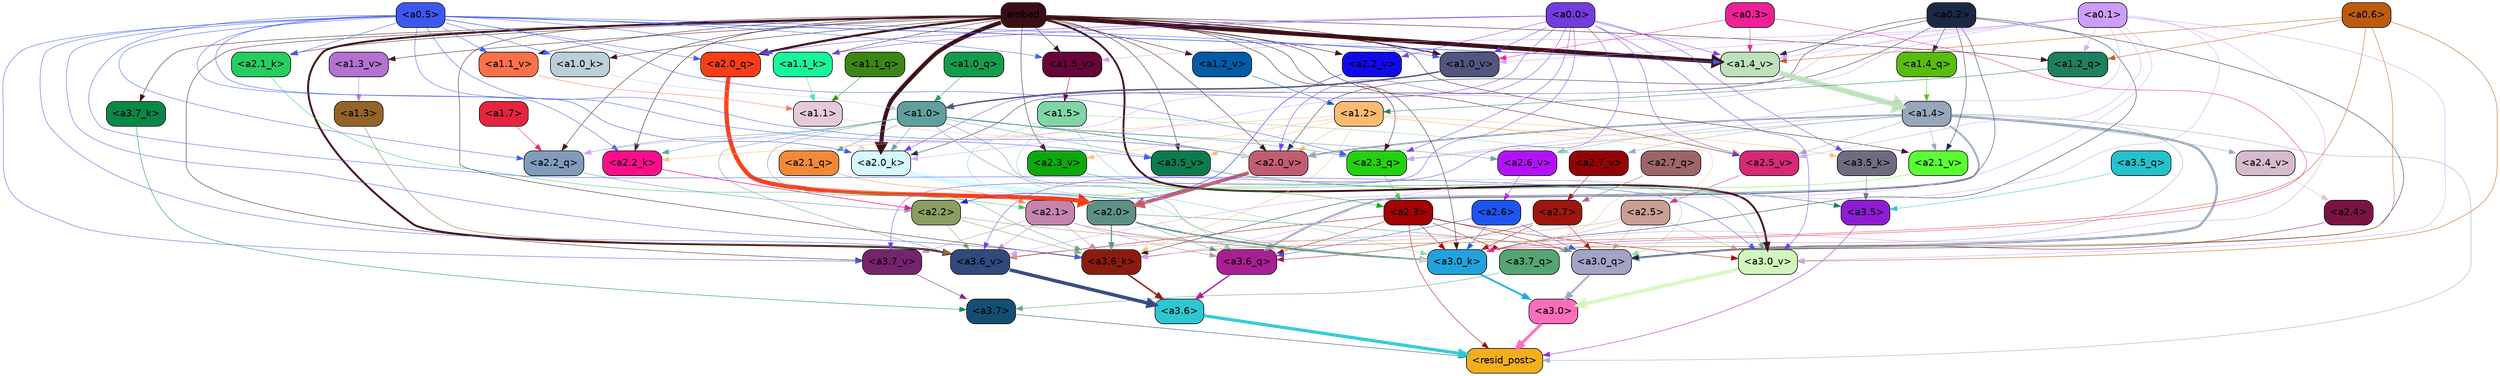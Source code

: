 strict digraph "" {
	graph [bgcolor=transparent,
		layout=dot,
		overlap=false,
		splines=true
	];
	"<a3.7>"	[color=black,
		fillcolor="#144e72",
		fontname=Helvetica,
		shape=box,
		style="filled, rounded"];
	"<resid_post>"	[color=black,
		fillcolor="#f2ae1d",
		fontname=Helvetica,
		shape=box,
		style="filled, rounded"];
	"<a3.7>" -> "<resid_post>"	[color="#144e72",
		penwidth=0.6239100098609924];
	"<a3.6>"	[color=black,
		fillcolor="#2cc8d2",
		fontname=Helvetica,
		shape=box,
		style="filled, rounded"];
	"<a3.6>" -> "<resid_post>"	[color="#2cc8d2",
		penwidth=4.569062113761902];
	"<a3.5>"	[color=black,
		fillcolor="#901bd5",
		fontname=Helvetica,
		shape=box,
		style="filled, rounded"];
	"<a3.5>" -> "<resid_post>"	[color="#901bd5",
		penwidth=0.6];
	"<a3.0>"	[color=black,
		fillcolor="#fc6dbb",
		fontname=Helvetica,
		shape=box,
		style="filled, rounded"];
	"<a3.0>" -> "<resid_post>"	[color="#fc6dbb",
		penwidth=4.283544182777405];
	"<a2.3>"	[color=black,
		fillcolor="#a40103",
		fontname=Helvetica,
		shape=box,
		style="filled, rounded"];
	"<a2.3>" -> "<resid_post>"	[color="#a40103",
		penwidth=0.6];
	"<a3.7_q>"	[color=black,
		fillcolor="#54a474",
		fontname=Helvetica,
		shape=box,
		style="filled, rounded"];
	"<a2.3>" -> "<a3.7_q>"	[color="#a40103",
		penwidth=0.6];
	"<a3.6_q>"	[color=black,
		fillcolor="#a91e94",
		fontname=Helvetica,
		shape=box,
		style="filled, rounded"];
	"<a2.3>" -> "<a3.6_q>"	[color="#a40103",
		penwidth=0.6];
	"<a3.0_q>"	[color=black,
		fillcolor="#a3a2c7",
		fontname=Helvetica,
		shape=box,
		style="filled, rounded"];
	"<a2.3>" -> "<a3.0_q>"	[color="#a40103",
		penwidth=0.6];
	"<a3.0_k>"	[color=black,
		fillcolor="#21a2de",
		fontname=Helvetica,
		shape=box,
		style="filled, rounded"];
	"<a2.3>" -> "<a3.0_k>"	[color="#a40103",
		penwidth=0.6];
	"<a3.6_v>"	[color=black,
		fillcolor="#32497c",
		fontname=Helvetica,
		shape=box,
		style="filled, rounded"];
	"<a2.3>" -> "<a3.6_v>"	[color="#a40103",
		penwidth=0.6];
	"<a3.0_v>"	[color=black,
		fillcolor="#d1f6bb",
		fontname=Helvetica,
		shape=box,
		style="filled, rounded"];
	"<a2.3>" -> "<a3.0_v>"	[color="#a40103",
		penwidth=0.6];
	"<a1.4>"	[color=black,
		fillcolor="#97a6b9",
		fontname=Helvetica,
		shape=box,
		style="filled, rounded"];
	"<a1.4>" -> "<resid_post>"	[color="#97a6b9",
		penwidth=0.6];
	"<a1.4>" -> "<a3.7_q>"	[color="#97a6b9",
		penwidth=0.6];
	"<a1.4>" -> "<a3.6_q>"	[color="#97a6b9",
		penwidth=2.6908124685287476];
	"<a1.4>" -> "<a3.0_q>"	[color="#97a6b9",
		penwidth=3.32076895236969];
	"<a2.3_q>"	[color=black,
		fillcolor="#22d20f",
		fontname=Helvetica,
		shape=box,
		style="filled, rounded"];
	"<a1.4>" -> "<a2.3_q>"	[color="#97a6b9",
		penwidth=0.6];
	"<a2.7_v>"	[color=black,
		fillcolor="#930306",
		fontname=Helvetica,
		shape=box,
		style="filled, rounded"];
	"<a1.4>" -> "<a2.7_v>"	[color="#97a6b9",
		penwidth=0.6];
	"<a2.6_v>"	[color=black,
		fillcolor="#b510fe",
		fontname=Helvetica,
		shape=box,
		style="filled, rounded"];
	"<a1.4>" -> "<a2.6_v>"	[color="#97a6b9",
		penwidth=0.6];
	"<a2.5_v>"	[color=black,
		fillcolor="#d82876",
		fontname=Helvetica,
		shape=box,
		style="filled, rounded"];
	"<a1.4>" -> "<a2.5_v>"	[color="#97a6b9",
		penwidth=0.6];
	"<a2.4_v>"	[color=black,
		fillcolor="#d5bbcb",
		fontname=Helvetica,
		shape=box,
		style="filled, rounded"];
	"<a1.4>" -> "<a2.4_v>"	[color="#97a6b9",
		penwidth=0.6];
	"<a2.1_v>"	[color=black,
		fillcolor="#59fe32",
		fontname=Helvetica,
		shape=box,
		style="filled, rounded"];
	"<a1.4>" -> "<a2.1_v>"	[color="#97a6b9",
		penwidth=0.6];
	"<a2.0_v>"	[color=black,
		fillcolor="#c25c72",
		fontname=Helvetica,
		shape=box,
		style="filled, rounded"];
	"<a1.4>" -> "<a2.0_v>"	[color="#97a6b9",
		penwidth=2.3065454959869385];
	"<a3.7_q>" -> "<a3.7>"	[color="#54a474",
		penwidth=0.6];
	"<a3.6_q>" -> "<a3.6>"	[color="#a91e94",
		penwidth=2.03758105635643];
	"<a3.5_q>"	[color=black,
		fillcolor="#24c1ce",
		fontname=Helvetica,
		shape=box,
		style="filled, rounded"];
	"<a3.5_q>" -> "<a3.5>"	[color="#24c1ce",
		penwidth=0.6];
	"<a3.0_q>" -> "<a3.0>"	[color="#a3a2c7",
		penwidth=2.8638100624084473];
	"<a3.7_k>"	[color=black,
		fillcolor="#098746",
		fontname=Helvetica,
		shape=box,
		style="filled, rounded"];
	"<a3.7_k>" -> "<a3.7>"	[color="#098746",
		penwidth=0.6];
	"<a3.6_k>"	[color=black,
		fillcolor="#8b1b0d",
		fontname=Helvetica,
		shape=box,
		style="filled, rounded"];
	"<a3.6_k>" -> "<a3.6>"	[color="#8b1b0d",
		penwidth=2.174198240041733];
	"<a3.5_k>"	[color=black,
		fillcolor="#6f6c81",
		fontname=Helvetica,
		shape=box,
		style="filled, rounded"];
	"<a3.5_k>" -> "<a3.5>"	[color="#6f6c81",
		penwidth=0.6];
	"<a3.0_k>" -> "<a3.0>"	[color="#21a2de",
		penwidth=2.6274144649505615];
	"<a3.7_v>"	[color=black,
		fillcolor="#76236d",
		fontname=Helvetica,
		shape=box,
		style="filled, rounded"];
	"<a3.7_v>" -> "<a3.7>"	[color="#76236d",
		penwidth=0.6];
	"<a3.6_v>" -> "<a3.6>"	[color="#32497c",
		penwidth=5.002329230308533];
	"<a3.5_v>"	[color=black,
		fillcolor="#0d7b4d",
		fontname=Helvetica,
		shape=box,
		style="filled, rounded"];
	"<a3.5_v>" -> "<a3.5>"	[color="#0d7b4d",
		penwidth=0.6];
	"<a3.0_v>" -> "<a3.0>"	[color="#d1f6bb",
		penwidth=5.188832879066467];
	"<a2.7>"	[color=black,
		fillcolor="#9e160d",
		fontname=Helvetica,
		shape=box,
		style="filled, rounded"];
	"<a2.7>" -> "<a3.6_q>"	[color="#9e160d",
		penwidth=0.6];
	"<a2.7>" -> "<a3.0_q>"	[color="#9e160d",
		penwidth=0.6];
	"<a2.7>" -> "<a3.0_k>"	[color="#9e160d",
		penwidth=0.6];
	"<a2.6>"	[color=black,
		fillcolor="#1e55f0",
		fontname=Helvetica,
		shape=box,
		style="filled, rounded"];
	"<a2.6>" -> "<a3.6_q>"	[color="#1e55f0",
		penwidth=0.6];
	"<a2.6>" -> "<a3.0_q>"	[color="#1e55f0",
		penwidth=0.6];
	"<a2.6>" -> "<a3.0_k>"	[color="#1e55f0",
		penwidth=0.6];
	"<a2.1>"	[color=black,
		fillcolor="#c484af",
		fontname=Helvetica,
		shape=box,
		style="filled, rounded"];
	"<a2.1>" -> "<a3.6_q>"	[color="#c484af",
		penwidth=0.6];
	"<a2.1>" -> "<a3.0_q>"	[color="#c484af",
		penwidth=0.6];
	"<a2.1>" -> "<a3.6_k>"	[color="#c484af",
		penwidth=0.6];
	"<a2.1>" -> "<a3.0_k>"	[color="#c484af",
		penwidth=0.6];
	"<a2.1>" -> "<a3.7_v>"	[color="#c484af",
		penwidth=0.6];
	"<a2.1>" -> "<a3.6_v>"	[color="#c484af",
		penwidth=0.6];
	"<a2.0>"	[color=black,
		fillcolor="#5c9184",
		fontname=Helvetica,
		shape=box,
		style="filled, rounded"];
	"<a2.0>" -> "<a3.6_q>"	[color="#5c9184",
		penwidth=0.6];
	"<a2.0>" -> "<a3.0_q>"	[color="#5c9184",
		penwidth=0.6];
	"<a2.0>" -> "<a3.6_k>"	[color="#5c9184",
		penwidth=1.6254686117172241];
	"<a2.0>" -> "<a3.0_k>"	[color="#5c9184",
		penwidth=2.182972814887762];
	"<a1.5>"	[color=black,
		fillcolor="#80d5a7",
		fontname=Helvetica,
		shape=box,
		style="filled, rounded"];
	"<a1.5>" -> "<a3.6_q>"	[color="#80d5a7",
		penwidth=0.6];
	"<a1.5>" -> "<a3.0_q>"	[color="#80d5a7",
		penwidth=0.6];
	"<a1.5>" -> "<a3.0_k>"	[color="#80d5a7",
		penwidth=0.6];
	"<a1.5>" -> "<a2.7_v>"	[color="#80d5a7",
		penwidth=0.6];
	"<a2.5>"	[color=black,
		fillcolor="#cb9e95",
		fontname=Helvetica,
		shape=box,
		style="filled, rounded"];
	"<a2.5>" -> "<a3.0_q>"	[color="#cb9e95",
		penwidth=0.6];
	"<a2.5>" -> "<a3.0_k>"	[color="#cb9e95",
		penwidth=0.6];
	"<a2.5>" -> "<a3.6_v>"	[color="#cb9e95",
		penwidth=0.6];
	"<a2.5>" -> "<a3.0_v>"	[color="#cb9e95",
		penwidth=0.6];
	"<a2.4>"	[color=black,
		fillcolor="#7a1343",
		fontname=Helvetica,
		shape=box,
		style="filled, rounded"];
	"<a2.4>" -> "<a3.0_q>"	[color="#7a1343",
		penwidth=0.6];
	"<a0.2>"	[color=black,
		fillcolor="#1b2844",
		fontname=Helvetica,
		shape=box,
		style="filled, rounded"];
	"<a0.2>" -> "<a3.0_q>"	[color="#1b2844",
		penwidth=0.6];
	"<a0.2>" -> "<a3.6_k>"	[color="#1b2844",
		penwidth=0.6];
	"<a0.2>" -> "<a3.0_k>"	[color="#1b2844",
		penwidth=0.6];
	"<a2.0_k>"	[color=black,
		fillcolor="#d5f7fe",
		fontname=Helvetica,
		shape=box,
		style="filled, rounded"];
	"<a0.2>" -> "<a2.0_k>"	[color="#1b2844",
		penwidth=0.6];
	"<a0.2>" -> "<a2.1_v>"	[color="#1b2844",
		penwidth=0.6];
	"<a0.2>" -> "<a2.0_v>"	[color="#1b2844",
		penwidth=0.6];
	"<a1.4_q>"	[color=black,
		fillcolor="#59bc0e",
		fontname=Helvetica,
		shape=box,
		style="filled, rounded"];
	"<a0.2>" -> "<a1.4_q>"	[color="#1b2844",
		penwidth=0.6];
	"<a1.4_v>"	[color=black,
		fillcolor="#bde1bb",
		fontname=Helvetica,
		shape=box,
		style="filled, rounded"];
	"<a0.2>" -> "<a1.4_v>"	[color="#1b2844",
		penwidth=0.6];
	embed	[color=black,
		fillcolor="#3a0e14",
		fontname=Helvetica,
		shape=box,
		style="filled, rounded"];
	embed -> "<a3.7_k>"	[color="#3a0e14",
		penwidth=0.6];
	embed -> "<a3.6_k>"	[color="#3a0e14",
		penwidth=0.6];
	embed -> "<a3.0_k>"	[color="#3a0e14",
		penwidth=0.6];
	embed -> "<a3.7_v>"	[color="#3a0e14",
		penwidth=0.6];
	embed -> "<a3.6_v>"	[color="#3a0e14",
		penwidth=2.809220314025879];
	embed -> "<a3.5_v>"	[color="#3a0e14",
		penwidth=0.6];
	embed -> "<a3.0_v>"	[color="#3a0e14",
		penwidth=2.754121422767639];
	embed -> "<a2.3_q>"	[color="#3a0e14",
		penwidth=0.6];
	"<a2.2_q>"	[color=black,
		fillcolor="#819cbb",
		fontname=Helvetica,
		shape=box,
		style="filled, rounded"];
	embed -> "<a2.2_q>"	[color="#3a0e14",
		penwidth=0.6];
	"<a2.0_q>"	[color=black,
		fillcolor="#f63e18",
		fontname=Helvetica,
		shape=box,
		style="filled, rounded"];
	embed -> "<a2.0_q>"	[color="#3a0e14",
		penwidth=3.102177858352661];
	"<a2.2_k>"	[color=black,
		fillcolor="#fd0d8c",
		fontname=Helvetica,
		shape=box,
		style="filled, rounded"];
	embed -> "<a2.2_k>"	[color="#3a0e14",
		penwidth=0.6805839538574219];
	"<a2.1_k>"	[color=black,
		fillcolor="#28cd62",
		fontname=Helvetica,
		shape=box,
		style="filled, rounded"];
	embed -> "<a2.1_k>"	[color="#3a0e14",
		penwidth=0.6];
	embed -> "<a2.0_k>"	[color="#3a0e14",
		penwidth=5.977519929409027];
	embed -> "<a2.5_v>"	[color="#3a0e14",
		penwidth=0.6];
	"<a2.3_v>"	[color=black,
		fillcolor="#0ca90d",
		fontname=Helvetica,
		shape=box,
		style="filled, rounded"];
	embed -> "<a2.3_v>"	[color="#3a0e14",
		penwidth=0.6];
	"<a2.2_v>"	[color=black,
		fillcolor="#100aeb",
		fontname=Helvetica,
		shape=box,
		style="filled, rounded"];
	embed -> "<a2.2_v>"	[color="#3a0e14",
		penwidth=0.6436443328857422];
	embed -> "<a2.1_v>"	[color="#3a0e14",
		penwidth=0.6];
	embed -> "<a2.0_v>"	[color="#3a0e14",
		penwidth=0.6];
	"<a1.2_q>"	[color=black,
		fillcolor="#1e805e",
		fontname=Helvetica,
		shape=box,
		style="filled, rounded"];
	embed -> "<a1.2_q>"	[color="#3a0e14",
		penwidth=0.6224298477172852];
	"<a1.1_k>"	[color=black,
		fillcolor="#18f59b",
		fontname=Helvetica,
		shape=box,
		style="filled, rounded"];
	embed -> "<a1.1_k>"	[color="#3a0e14",
		penwidth=0.6];
	"<a1.0_k>"	[color=black,
		fillcolor="#bbcfd9",
		fontname=Helvetica,
		shape=box,
		style="filled, rounded"];
	embed -> "<a1.0_k>"	[color="#3a0e14",
		penwidth=0.6];
	"<a1.5_v>"	[color=black,
		fillcolor="#68053a",
		fontname=Helvetica,
		shape=box,
		style="filled, rounded"];
	embed -> "<a1.5_v>"	[color="#3a0e14",
		penwidth=0.6];
	embed -> "<a1.4_v>"	[color="#3a0e14",
		penwidth=6.155339062213898];
	"<a1.3_v>"	[color=black,
		fillcolor="#b272cf",
		fontname=Helvetica,
		shape=box,
		style="filled, rounded"];
	embed -> "<a1.3_v>"	[color="#3a0e14",
		penwidth=0.6];
	"<a1.2_v>"	[color=black,
		fillcolor="#025ba6",
		fontname=Helvetica,
		shape=box,
		style="filled, rounded"];
	embed -> "<a1.2_v>"	[color="#3a0e14",
		penwidth=0.6];
	"<a1.1_v>"	[color=black,
		fillcolor="#fb714a",
		fontname=Helvetica,
		shape=box,
		style="filled, rounded"];
	embed -> "<a1.1_v>"	[color="#3a0e14",
		penwidth=0.6];
	"<a1.0_v>"	[color=black,
		fillcolor="#51557f",
		fontname=Helvetica,
		shape=box,
		style="filled, rounded"];
	embed -> "<a1.0_v>"	[color="#3a0e14",
		penwidth=1.3890299797058105];
	"<a2.2>"	[color=black,
		fillcolor="#8a9e60",
		fontname=Helvetica,
		shape=box,
		style="filled, rounded"];
	"<a2.2>" -> "<a3.6_k>"	[color="#8a9e60",
		penwidth=0.6];
	"<a2.2>" -> "<a3.0_k>"	[color="#8a9e60",
		penwidth=0.6065438985824585];
	"<a2.2>" -> "<a3.6_v>"	[color="#8a9e60",
		penwidth=0.6];
	"<a1.2>"	[color=black,
		fillcolor="#fdbb71",
		fontname=Helvetica,
		shape=box,
		style="filled, rounded"];
	"<a1.2>" -> "<a3.6_k>"	[color="#fdbb71",
		penwidth=0.6];
	"<a1.2>" -> "<a3.5_k>"	[color="#fdbb71",
		penwidth=0.6];
	"<a1.2>" -> "<a3.0_k>"	[color="#fdbb71",
		penwidth=0.6];
	"<a1.2>" -> "<a3.5_v>"	[color="#fdbb71",
		penwidth=0.6];
	"<a1.2>" -> "<a2.2_k>"	[color="#fdbb71",
		penwidth=0.6];
	"<a1.2>" -> "<a2.5_v>"	[color="#fdbb71",
		penwidth=0.6];
	"<a1.2>" -> "<a2.3_v>"	[color="#fdbb71",
		penwidth=0.6];
	"<a1.2>" -> "<a2.0_v>"	[color="#fdbb71",
		penwidth=0.6];
	"<a1.0>"	[color=black,
		fillcolor="#609f9c",
		fontname=Helvetica,
		shape=box,
		style="filled, rounded"];
	"<a1.0>" -> "<a3.6_k>"	[color="#609f9c",
		penwidth=0.6];
	"<a1.0>" -> "<a3.0_k>"	[color="#609f9c",
		penwidth=0.6];
	"<a1.0>" -> "<a3.6_v>"	[color="#609f9c",
		penwidth=0.6];
	"<a1.0>" -> "<a3.5_v>"	[color="#609f9c",
		penwidth=0.6];
	"<a1.0>" -> "<a3.0_v>"	[color="#609f9c",
		penwidth=0.6];
	"<a1.0>" -> "<a2.3_q>"	[color="#609f9c",
		penwidth=0.6];
	"<a1.0>" -> "<a2.2_q>"	[color="#609f9c",
		penwidth=0.6];
	"<a2.1_q>"	[color=black,
		fillcolor="#f18939",
		fontname=Helvetica,
		shape=box,
		style="filled, rounded"];
	"<a1.0>" -> "<a2.1_q>"	[color="#609f9c",
		penwidth=0.6];
	"<a1.0>" -> "<a2.2_k>"	[color="#609f9c",
		penwidth=0.6];
	"<a1.0>" -> "<a2.0_k>"	[color="#609f9c",
		penwidth=0.6];
	"<a1.0>" -> "<a2.6_v>"	[color="#609f9c",
		penwidth=0.6];
	"<a1.0>" -> "<a2.0_v>"	[color="#609f9c",
		penwidth=1.2192587852478027];
	"<a0.6>"	[color=black,
		fillcolor="#bc5a0e",
		fontname=Helvetica,
		shape=box,
		style="filled, rounded"];
	"<a0.6>" -> "<a3.6_k>"	[color="#bc5a0e",
		penwidth=0.6];
	"<a0.6>" -> "<a3.0_k>"	[color="#bc5a0e",
		penwidth=0.6];
	"<a0.6>" -> "<a3.0_v>"	[color="#bc5a0e",
		penwidth=0.6];
	"<a0.6>" -> "<a1.2_q>"	[color="#bc5a0e",
		penwidth=0.6];
	"<a0.6>" -> "<a1.4_v>"	[color="#bc5a0e",
		penwidth=0.6];
	"<a0.5>"	[color=black,
		fillcolor="#3d57f0",
		fontname=Helvetica,
		shape=box,
		style="filled, rounded"];
	"<a0.5>" -> "<a3.6_k>"	[color="#3d57f0",
		penwidth=0.6];
	"<a0.5>" -> "<a3.7_v>"	[color="#3d57f0",
		penwidth=0.6];
	"<a0.5>" -> "<a3.6_v>"	[color="#3d57f0",
		penwidth=0.6];
	"<a0.5>" -> "<a3.5_v>"	[color="#3d57f0",
		penwidth=0.6];
	"<a0.5>" -> "<a3.0_v>"	[color="#3d57f0",
		penwidth=0.6120390892028809];
	"<a0.5>" -> "<a2.3_q>"	[color="#3d57f0",
		penwidth=0.6];
	"<a0.5>" -> "<a2.2_q>"	[color="#3d57f0",
		penwidth=0.6];
	"<a0.5>" -> "<a2.0_q>"	[color="#3d57f0",
		penwidth=0.6];
	"<a0.5>" -> "<a2.2_k>"	[color="#3d57f0",
		penwidth=0.6];
	"<a0.5>" -> "<a2.1_k>"	[color="#3d57f0",
		penwidth=0.6];
	"<a0.5>" -> "<a2.0_k>"	[color="#3d57f0",
		penwidth=0.658348560333252];
	"<a0.5>" -> "<a2.0_v>"	[color="#3d57f0",
		penwidth=0.6];
	"<a0.5>" -> "<a1.1_k>"	[color="#3d57f0",
		penwidth=0.6];
	"<a0.5>" -> "<a1.0_k>"	[color="#3d57f0",
		penwidth=0.6];
	"<a0.5>" -> "<a1.5_v>"	[color="#3d57f0",
		penwidth=0.6];
	"<a0.5>" -> "<a1.4_v>"	[color="#3d57f0",
		penwidth=0.9002184867858887];
	"<a0.5>" -> "<a1.1_v>"	[color="#3d57f0",
		penwidth=0.6];
	"<a0.5>" -> "<a1.0_v>"	[color="#3d57f0",
		penwidth=0.6];
	"<a0.1>"	[color=black,
		fillcolor="#cc9dfc",
		fontname=Helvetica,
		shape=box,
		style="filled, rounded"];
	"<a0.1>" -> "<a3.6_k>"	[color="#cc9dfc",
		penwidth=0.6];
	"<a0.1>" -> "<a3.0_k>"	[color="#cc9dfc",
		penwidth=0.6];
	"<a0.1>" -> "<a3.6_v>"	[color="#cc9dfc",
		penwidth=0.6];
	"<a0.1>" -> "<a3.0_v>"	[color="#cc9dfc",
		penwidth=0.6];
	"<a0.1>" -> "<a2.3_q>"	[color="#cc9dfc",
		penwidth=0.6];
	"<a0.1>" -> "<a2.2_q>"	[color="#cc9dfc",
		penwidth=0.6];
	"<a0.1>" -> "<a2.0_k>"	[color="#cc9dfc",
		penwidth=0.6];
	"<a0.1>" -> "<a2.5_v>"	[color="#cc9dfc",
		penwidth=0.6];
	"<a0.1>" -> "<a1.2_q>"	[color="#cc9dfc",
		penwidth=0.6];
	"<a0.1>" -> "<a1.5_v>"	[color="#cc9dfc",
		penwidth=0.6];
	"<a0.1>" -> "<a1.4_v>"	[color="#cc9dfc",
		penwidth=0.6];
	"<a0.1>" -> "<a1.0_v>"	[color="#cc9dfc",
		penwidth=0.6];
	"<a0.0>"	[color=black,
		fillcolor="#723cdf",
		fontname=Helvetica,
		shape=box,
		style="filled, rounded"];
	"<a0.0>" -> "<a3.5_k>"	[color="#723cdf",
		penwidth=0.6];
	"<a0.0>" -> "<a3.7_v>"	[color="#723cdf",
		penwidth=0.6];
	"<a0.0>" -> "<a3.6_v>"	[color="#723cdf",
		penwidth=0.6];
	"<a0.0>" -> "<a3.0_v>"	[color="#723cdf",
		penwidth=0.6];
	"<a0.0>" -> "<a2.3_q>"	[color="#723cdf",
		penwidth=0.6];
	"<a0.0>" -> "<a2.0_q>"	[color="#723cdf",
		penwidth=0.6];
	"<a0.0>" -> "<a2.0_k>"	[color="#723cdf",
		penwidth=0.6];
	"<a0.0>" -> "<a2.5_v>"	[color="#723cdf",
		penwidth=0.6];
	"<a0.0>" -> "<a2.2_v>"	[color="#723cdf",
		penwidth=0.6];
	"<a0.0>" -> "<a2.0_v>"	[color="#723cdf",
		penwidth=0.6];
	"<a0.0>" -> "<a1.1_k>"	[color="#723cdf",
		penwidth=0.6];
	"<a0.0>" -> "<a1.4_v>"	[color="#723cdf",
		penwidth=0.6];
	"<a0.0>" -> "<a1.0_v>"	[color="#723cdf",
		penwidth=0.6];
	"<a1.1>"	[color=black,
		fillcolor="#e5cbd9",
		fontname=Helvetica,
		shape=box,
		style="filled, rounded"];
	"<a1.1>" -> "<a3.0_k>"	[color="#e5cbd9",
		penwidth=0.6];
	"<a1.1>" -> "<a2.0_k>"	[color="#e5cbd9",
		penwidth=0.6];
	"<a1.1>" -> "<a2.0_v>"	[color="#e5cbd9",
		penwidth=0.6];
	"<a0.3>"	[color=black,
		fillcolor="#ef1f97",
		fontname=Helvetica,
		shape=box,
		style="filled, rounded"];
	"<a0.3>" -> "<a3.0_k>"	[color="#ef1f97",
		penwidth=0.6];
	"<a0.3>" -> "<a1.4_v>"	[color="#ef1f97",
		penwidth=0.6];
	"<a0.3>" -> "<a1.0_v>"	[color="#ef1f97",
		penwidth=0.6];
	"<a1.3>"	[color=black,
		fillcolor="#946328",
		fontname=Helvetica,
		shape=box,
		style="filled, rounded"];
	"<a1.3>" -> "<a3.6_v>"	[color="#946328",
		penwidth=0.6];
	"<a2.7_q>"	[color=black,
		fillcolor="#9d6568",
		fontname=Helvetica,
		shape=box,
		style="filled, rounded"];
	"<a2.7_q>" -> "<a2.7>"	[color="#9d6568",
		penwidth=0.6];
	"<a2.3_q>" -> "<a2.3>"	[color="#22d20f",
		penwidth=0.6];
	"<a2.2_q>" -> "<a2.2>"	[color="#819cbb",
		penwidth=0.7585353851318359];
	"<a2.1_q>" -> "<a2.1>"	[color="#f18939",
		penwidth=0.6];
	"<a2.0_q>" -> "<a2.0>"	[color="#f63e18",
		penwidth=6.189085364341736];
	"<a2.2_k>" -> "<a2.2>"	[color="#fd0d8c",
		penwidth=0.87534499168396];
	"<a2.1_k>" -> "<a2.1>"	[color="#28cd62",
		penwidth=0.6];
	"<a2.0_k>" -> "<a2.0>"	[color="#d5f7fe",
		penwidth=7.056803464889526];
	"<a2.7_v>" -> "<a2.7>"	[color="#930306",
		penwidth=0.6];
	"<a2.6_v>" -> "<a2.6>"	[color="#b510fe",
		penwidth=0.6];
	"<a2.5_v>" -> "<a2.5>"	[color="#d82876",
		penwidth=0.6];
	"<a2.4_v>" -> "<a2.4>"	[color="#d5bbcb",
		penwidth=0.6];
	"<a2.3_v>" -> "<a2.3>"	[color="#0ca90d",
		penwidth=0.6];
	"<a2.2_v>" -> "<a2.2>"	[color="#100aeb",
		penwidth=0.6];
	"<a2.1_v>" -> "<a2.1>"	[color="#59fe32",
		penwidth=0.6];
	"<a2.0_v>" -> "<a2.0>"	[color="#c25c72",
		penwidth=5.12138295173645];
	"<a1.7>"	[color=black,
		fillcolor="#e5243e",
		fontname=Helvetica,
		shape=box,
		style="filled, rounded"];
	"<a1.7>" -> "<a2.2_q>"	[color="#e5243e",
		penwidth=0.6];
	"<a1.4_q>" -> "<a1.4>"	[color="#59bc0e",
		penwidth=0.6];
	"<a1.2_q>" -> "<a1.2>"	[color="#1e805e",
		penwidth=0.6036911010742188];
	"<a1.1_q>"	[color=black,
		fillcolor="#3b8616",
		fontname=Helvetica,
		shape=box,
		style="filled, rounded"];
	"<a1.1_q>" -> "<a1.1>"	[color="#3b8616",
		penwidth=0.6];
	"<a1.0_q>"	[color=black,
		fillcolor="#139c4c",
		fontname=Helvetica,
		shape=box,
		style="filled, rounded"];
	"<a1.0_q>" -> "<a1.0>"	[color="#139c4c",
		penwidth=0.6];
	"<a1.1_k>" -> "<a1.1>"	[color="#18f59b",
		penwidth=0.6];
	"<a1.0_k>" -> "<a1.0>"	[color="#bbcfd9",
		penwidth=0.6];
	"<a1.5_v>" -> "<a1.5>"	[color="#68053a",
		penwidth=0.6];
	"<a1.4_v>" -> "<a1.4>"	[color="#bde1bb",
		penwidth=7.850657939910889];
	"<a1.3_v>" -> "<a1.3>"	[color="#b272cf",
		penwidth=0.6];
	"<a1.2_v>" -> "<a1.2>"	[color="#025ba6",
		penwidth=0.6];
	"<a1.1_v>" -> "<a1.1>"	[color="#fb714a",
		penwidth=0.6];
	"<a1.0_v>" -> "<a1.0>"	[color="#51557f",
		penwidth=2.021620035171509];
}

